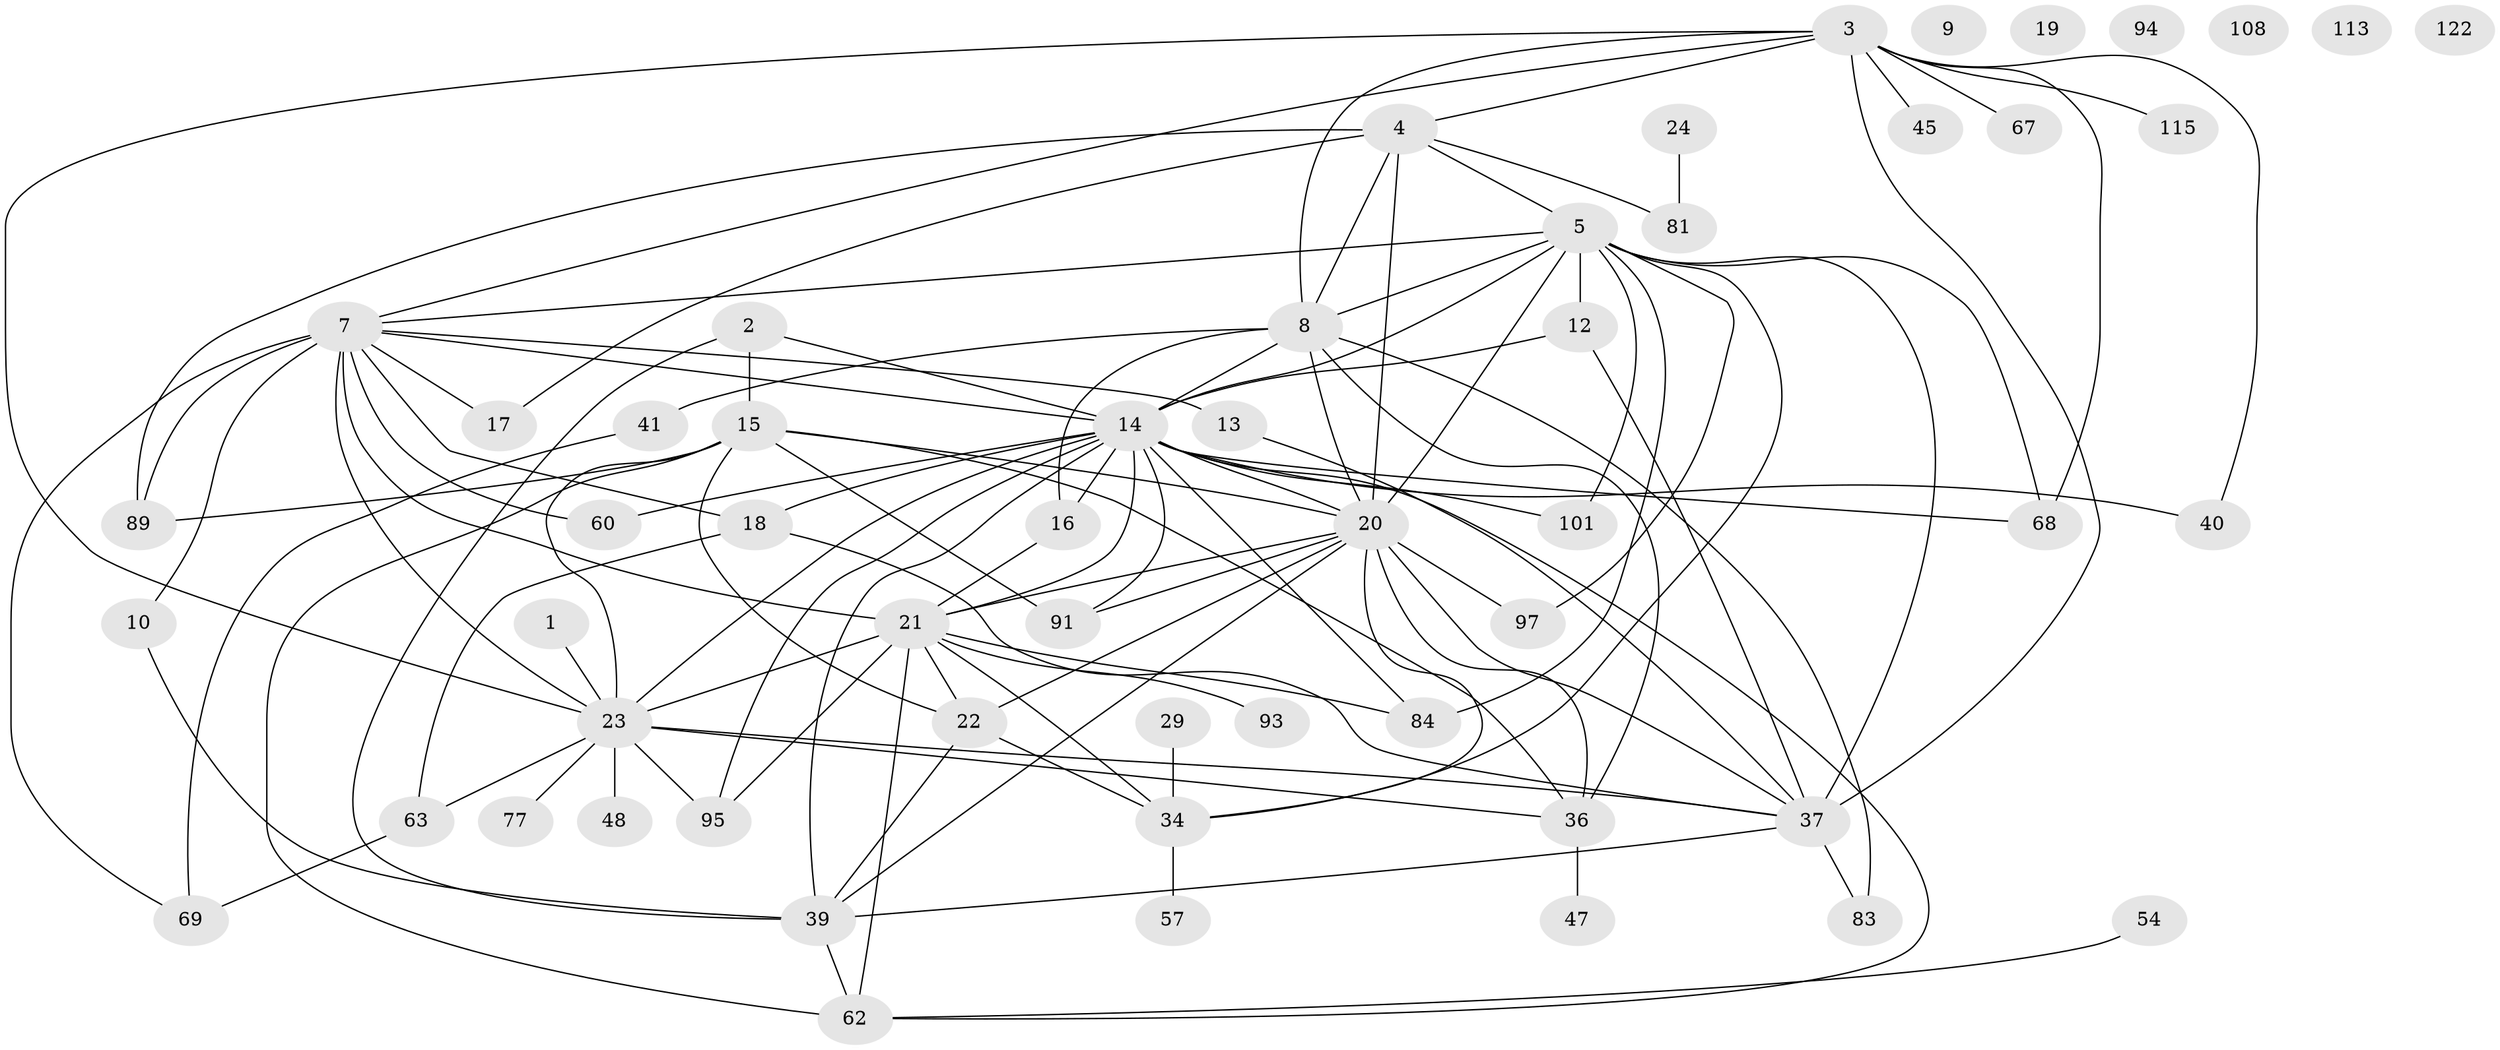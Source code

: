 // original degree distribution, {2: 0.19310344827586207, 1: 0.18620689655172415, 3: 0.2689655172413793, 4: 0.11724137931034483, 0: 0.041379310344827586, 5: 0.12413793103448276, 8: 0.013793103448275862, 7: 0.013793103448275862, 6: 0.041379310344827586}
// Generated by graph-tools (version 1.1) at 2025/16/03/04/25 18:16:28]
// undirected, 55 vertices, 108 edges
graph export_dot {
graph [start="1"]
  node [color=gray90,style=filled];
  1 [super="+82"];
  2 [super="+107"];
  3 [super="+6+49+52"];
  4 [super="+27"];
  5 [super="+31+11+33"];
  7 [super="+92+61+111+44"];
  8 [super="+38+110+55"];
  9;
  10 [super="+98"];
  12 [super="+65"];
  13 [super="+74"];
  14 [super="+30+124+26+85+76"];
  15 [super="+121+56"];
  16 [super="+53"];
  17;
  18 [super="+66+32"];
  19;
  20 [super="+117+141+25+70"];
  21 [super="+79+78+28"];
  22 [super="+71"];
  23 [super="+46+87"];
  24;
  29;
  34 [super="+126+129+103"];
  36 [super="+88+90"];
  37 [super="+43+105"];
  39 [super="+123+119"];
  40;
  41;
  45;
  47;
  48;
  54;
  57;
  60 [super="+116"];
  62 [super="+80"];
  63 [super="+136"];
  67;
  68 [super="+86"];
  69 [super="+96"];
  77;
  81 [super="+130"];
  83 [super="+99"];
  84;
  89;
  91;
  93;
  94;
  95 [super="+100"];
  97 [super="+106"];
  101;
  108;
  113;
  115;
  122;
  1 -- 23;
  2 -- 15;
  2 -- 14;
  2 -- 39;
  3 -- 67;
  3 -- 68;
  3 -- 40;
  3 -- 115;
  3 -- 37;
  3 -- 23 [weight=2];
  3 -- 45;
  3 -- 4;
  3 -- 7;
  3 -- 8;
  4 -- 17;
  4 -- 81;
  4 -- 5;
  4 -- 20;
  4 -- 89;
  4 -- 8;
  5 -- 97;
  5 -- 34;
  5 -- 37;
  5 -- 101;
  5 -- 12;
  5 -- 14;
  5 -- 20;
  5 -- 84;
  5 -- 7;
  5 -- 8;
  5 -- 68;
  7 -- 89;
  7 -- 18;
  7 -- 60;
  7 -- 13;
  7 -- 10;
  7 -- 23;
  7 -- 14 [weight=2];
  7 -- 17;
  7 -- 69;
  7 -- 21 [weight=3];
  8 -- 14 [weight=2];
  8 -- 83;
  8 -- 16;
  8 -- 41;
  8 -- 20 [weight=2];
  8 -- 36;
  10 -- 39;
  12 -- 14;
  12 -- 37;
  13 -- 37;
  14 -- 68;
  14 -- 18 [weight=2];
  14 -- 20;
  14 -- 91;
  14 -- 95;
  14 -- 101;
  14 -- 16;
  14 -- 84;
  14 -- 39 [weight=2];
  14 -- 40;
  14 -- 62;
  14 -- 60;
  14 -- 21;
  14 -- 23;
  15 -- 20 [weight=2];
  15 -- 36;
  15 -- 22;
  15 -- 89;
  15 -- 62 [weight=2];
  15 -- 91;
  15 -- 23;
  16 -- 21;
  18 -- 37;
  18 -- 63;
  20 -- 34;
  20 -- 97;
  20 -- 39 [weight=2];
  20 -- 91;
  20 -- 37;
  20 -- 21 [weight=2];
  20 -- 22;
  20 -- 36;
  21 -- 84;
  21 -- 62;
  21 -- 34;
  21 -- 22;
  21 -- 23;
  21 -- 93;
  21 -- 95;
  22 -- 39;
  22 -- 34;
  23 -- 48;
  23 -- 77;
  23 -- 37;
  23 -- 63;
  23 -- 95;
  23 -- 36;
  24 -- 81;
  29 -- 34;
  34 -- 57;
  36 -- 47;
  37 -- 83;
  37 -- 39;
  39 -- 62;
  41 -- 69;
  54 -- 62;
  63 -- 69;
}
